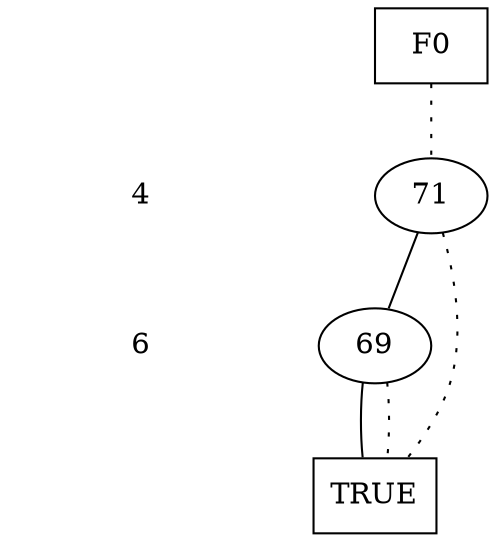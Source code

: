 digraph "DD" {
size = "7.5,10"
center = true;
edge [dir = none];
{ node [shape = plaintext];
  edge [style = invis];
  "CONST NODES" [style = invis];
" 4 " -> " 6 " -> "CONST NODES"; 
}
{ rank = same; node [shape = box]; edge [style = invis];
"F0"; }
{ rank = same; " 4 ";
"71";
}
{ rank = same; " 6 ";
"69";
}
{ rank = same; "CONST NODES";
{ node [shape = box]; "53" [label = "TRUE"];
}
}
"F0" -> "71" [style = dotted];
"71" -> "69";
"71" -> "53" [style = dotted];
"69" -> "53";
"69" -> "53" [style = dotted];
"53" [label = "TRUE"];
}

